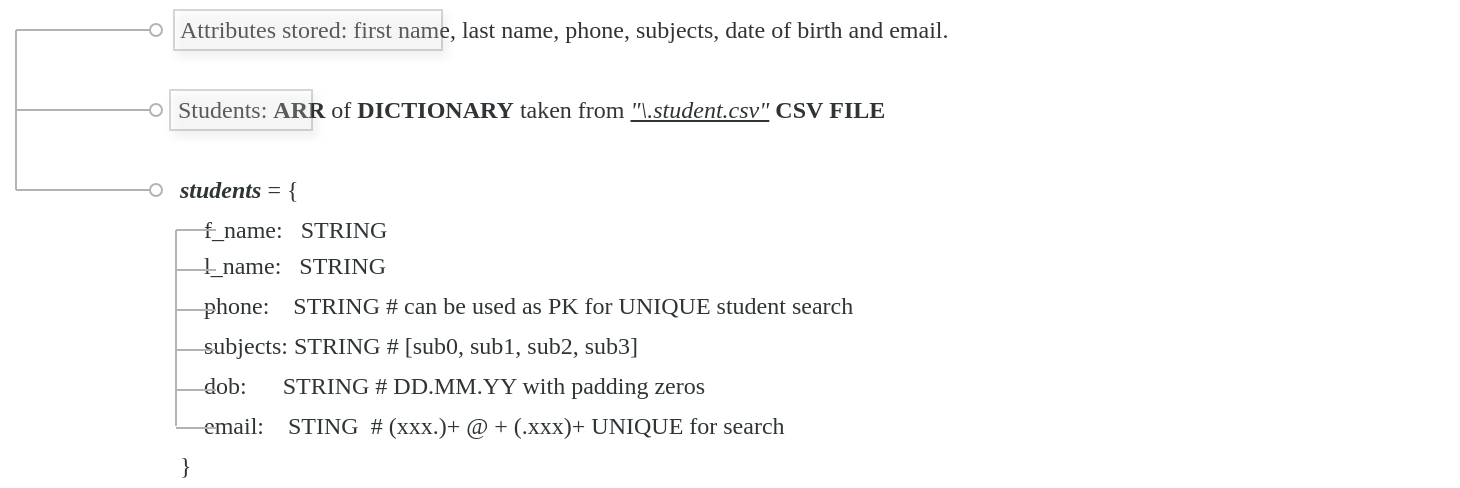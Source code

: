 <mxfile version="13.9.9" type="device"><diagram id="BlZ4fBCbUn9HgB-ChmGY" name="Page-1"><mxGraphModel dx="1072" dy="832" grid="0" gridSize="10" guides="1" tooltips="1" connect="1" arrows="1" fold="1" page="1" pageScale="1" pageWidth="827" pageHeight="1169" math="0" shadow="0"><root><mxCell id="0"/><mxCell id="1" parent="0"/><mxCell id="gcKp1grNYsSHSPS8ZDbz-1" value="Students: &lt;b&gt;ARR&lt;/b&gt; of &lt;b&gt;DICTIONARY&lt;/b&gt; taken from &lt;i&gt;&lt;u&gt;&quot;\.student.csv&quot;&lt;/u&gt;&lt;/i&gt;&amp;nbsp;&lt;b&gt;CSV&lt;/b&gt;&amp;nbsp;&lt;b&gt;FILE&lt;/b&gt;&amp;nbsp;" style="text;html=1;strokeColor=none;fillColor=none;align=left;verticalAlign=middle;whiteSpace=wrap;rounded=0;fontFamily=Fira Code;fontSource=https%3A%2F%2Ffonts.googleapis.com%2Fcss2%3Ffamily%3DFira%2BCode%3Awght%40300%26display%3Dswap';fontColor=#2F3537;" vertex="1" parent="1"><mxGeometry x="119" y="130" width="641" height="20" as="geometry"/></mxCell><mxCell id="gcKp1grNYsSHSPS8ZDbz-2" value="Attributes stored: first name, last name, phone, subjects, date of birth and email." style="text;html=1;strokeColor=none;fillColor=none;align=left;verticalAlign=middle;whiteSpace=wrap;rounded=0;fontFamily=Fira Code;fontSource=https%3A%2F%2Ffonts.googleapis.com%2Fcss2%3Ffamily%3DFira%2BCode%3Awght%40300%26display%3Dswap';fontColor=#2F3537;" vertex="1" parent="1"><mxGeometry x="120" y="90" width="640" height="20" as="geometry"/></mxCell><mxCell id="gcKp1grNYsSHSPS8ZDbz-3" value="&lt;b&gt;&lt;i&gt;students&lt;/i&gt;&lt;/b&gt; = {" style="text;html=1;strokeColor=none;fillColor=none;align=left;verticalAlign=middle;whiteSpace=wrap;rounded=0;fontFamily=Fira Code;fontSource=https%3A%2F%2Ffonts.googleapis.com%2Fcss2%3Ffamily%3DFira%2BCode%3Awght%40300%26display%3Dswap';fontColor=#2F3537;" vertex="1" parent="1"><mxGeometry x="120" y="170" width="641" height="20" as="geometry"/></mxCell><mxCell id="gcKp1grNYsSHSPS8ZDbz-6" value="&amp;nbsp; &amp;nbsp; f_name:&amp;nbsp; &amp;nbsp;STRING" style="text;html=1;strokeColor=none;fillColor=none;align=left;verticalAlign=middle;whiteSpace=wrap;rounded=0;fontFamily=Fira Code;fontSource=https%3A%2F%2Ffonts.googleapis.com%2Fcss2%3Ffamily%3DFira%2BCode%3Awght%40300%26display%3Dswap';fontColor=#2F3537;" vertex="1" parent="1"><mxGeometry x="120" y="190" width="641" height="20" as="geometry"/></mxCell><mxCell id="gcKp1grNYsSHSPS8ZDbz-7" value="&amp;nbsp; &amp;nbsp; l_name:&amp;nbsp; &amp;nbsp;STRING" style="text;html=1;strokeColor=none;fillColor=none;align=left;verticalAlign=middle;whiteSpace=wrap;rounded=0;fontFamily=Fira Code;fontSource=https%3A%2F%2Ffonts.googleapis.com%2Fcss2%3Ffamily%3DFira%2BCode%3Awght%40300%26display%3Dswap';fontColor=#2F3537;" vertex="1" parent="1"><mxGeometry x="120" y="208" width="641" height="20" as="geometry"/></mxCell><mxCell id="gcKp1grNYsSHSPS8ZDbz-9" value="&amp;nbsp; &amp;nbsp; phone:&amp;nbsp; &amp;nbsp; STRING # can be used as PK for UNIQUE student search" style="text;html=1;strokeColor=none;fillColor=none;align=left;verticalAlign=middle;whiteSpace=wrap;rounded=0;fontFamily=Fira Code;fontSource=https%3A%2F%2Ffonts.googleapis.com%2Fcss2%3Ffamily%3DFira%2BCode%3Awght%40300%26display%3Dswap';fontColor=#2F3537;" vertex="1" parent="1"><mxGeometry x="120" y="228" width="641" height="20" as="geometry"/></mxCell><mxCell id="gcKp1grNYsSHSPS8ZDbz-10" value="&amp;nbsp; &amp;nbsp; subjects: STRING # [sub0, sub1, sub2, sub3]" style="text;html=1;strokeColor=none;fillColor=none;align=left;verticalAlign=middle;whiteSpace=wrap;rounded=0;fontFamily=Fira Code;fontSource=https%3A%2F%2Ffonts.googleapis.com%2Fcss2%3Ffamily%3DFira%2BCode%3Awght%40300%26display%3Dswap';fontColor=#2F3537;" vertex="1" parent="1"><mxGeometry x="120" y="248" width="641" height="20" as="geometry"/></mxCell><mxCell id="gcKp1grNYsSHSPS8ZDbz-11" value="&amp;nbsp; &amp;nbsp; dob:&amp;nbsp; &amp;nbsp; &amp;nbsp; STRING # DD.MM.YY with padding zeros" style="text;html=1;strokeColor=none;fillColor=none;align=left;verticalAlign=middle;whiteSpace=wrap;rounded=0;fontFamily=Fira Code;fontSource=https%3A%2F%2Ffonts.googleapis.com%2Fcss2%3Ffamily%3DFira%2BCode%3Awght%40300%26display%3Dswap';fontColor=#2F3537;" vertex="1" parent="1"><mxGeometry x="120" y="268" width="641" height="20" as="geometry"/></mxCell><mxCell id="gcKp1grNYsSHSPS8ZDbz-13" value="&amp;nbsp; &amp;nbsp; email:&amp;nbsp; &amp;nbsp; STING&amp;nbsp; # (xxx.)+ @ + (.xxx)+ UNIQUE for search" style="text;html=1;strokeColor=none;fillColor=none;align=left;verticalAlign=middle;whiteSpace=wrap;rounded=0;fontFamily=Fira Code;fontSource=https%3A%2F%2Ffonts.googleapis.com%2Fcss2%3Ffamily%3DFira%2BCode%3Awght%40300%26display%3Dswap';fontColor=#2F3537;" vertex="1" parent="1"><mxGeometry x="120" y="288" width="641" height="20" as="geometry"/></mxCell><mxCell id="gcKp1grNYsSHSPS8ZDbz-14" value="}" style="text;html=1;strokeColor=none;fillColor=none;align=left;verticalAlign=middle;whiteSpace=wrap;rounded=0;fontFamily=Fira Code;fontSource=https%3A%2F%2Ffonts.googleapis.com%2Fcss2%3Ffamily%3DFira%2BCode%3Awght%40300%26display%3Dswap';fontColor=#2F3537;" vertex="1" parent="1"><mxGeometry x="120" y="308" width="641" height="20" as="geometry"/></mxCell><mxCell id="gcKp1grNYsSHSPS8ZDbz-15" value="" style="endArrow=none;html=1;fontColor=#B3B3B3;strokeColor=#B3B3B3;" edge="1" parent="1"><mxGeometry width="50" height="50" relative="1" as="geometry"><mxPoint x="40" y="180" as="sourcePoint"/><mxPoint x="40" y="100" as="targetPoint"/></mxGeometry></mxCell><mxCell id="gcKp1grNYsSHSPS8ZDbz-16" value="" style="endArrow=none;html=1;fontColor=#B3B3B3;strokeColor=#B3B3B3;startArrow=oval;startFill=0;" edge="1" parent="1"><mxGeometry width="50" height="50" relative="1" as="geometry"><mxPoint x="110" y="100" as="sourcePoint"/><mxPoint x="40" y="100" as="targetPoint"/></mxGeometry></mxCell><mxCell id="gcKp1grNYsSHSPS8ZDbz-19" value="" style="endArrow=none;html=1;fontColor=#B3B3B3;strokeColor=#B3B3B3;startArrow=oval;startFill=0;" edge="1" parent="1"><mxGeometry width="50" height="50" relative="1" as="geometry"><mxPoint x="110" y="140" as="sourcePoint"/><mxPoint x="40" y="140" as="targetPoint"/></mxGeometry></mxCell><mxCell id="gcKp1grNYsSHSPS8ZDbz-20" value="" style="endArrow=none;html=1;fontColor=#B3B3B3;strokeColor=#B3B3B3;startArrow=oval;startFill=0;" edge="1" parent="1"><mxGeometry width="50" height="50" relative="1" as="geometry"><mxPoint x="110" y="180" as="sourcePoint"/><mxPoint x="40" y="180" as="targetPoint"/></mxGeometry></mxCell><mxCell id="gcKp1grNYsSHSPS8ZDbz-21" value="" style="endArrow=none;html=1;fontColor=#B3B3B3;strokeColor=#B3B3B3;" edge="1" parent="1"><mxGeometry width="50" height="50" relative="1" as="geometry"><mxPoint x="120" y="298" as="sourcePoint"/><mxPoint x="120" y="200" as="targetPoint"/></mxGeometry></mxCell><mxCell id="gcKp1grNYsSHSPS8ZDbz-22" value="" style="endArrow=none;html=1;fontColor=#B3B3B3;strokeColor=#B3B3B3;startArrow=none;startFill=0;" edge="1" parent="1"><mxGeometry width="50" height="50" relative="1" as="geometry"><mxPoint x="140" y="200" as="sourcePoint"/><mxPoint x="120" y="200" as="targetPoint"/></mxGeometry></mxCell><mxCell id="gcKp1grNYsSHSPS8ZDbz-23" value="" style="endArrow=none;html=1;fontColor=#B3B3B3;strokeColor=#B3B3B3;startArrow=none;startFill=0;" edge="1" parent="1"><mxGeometry width="50" height="50" relative="1" as="geometry"><mxPoint x="140" y="220" as="sourcePoint"/><mxPoint x="120" y="220" as="targetPoint"/></mxGeometry></mxCell><mxCell id="gcKp1grNYsSHSPS8ZDbz-24" value="" style="endArrow=none;html=1;fontColor=#B3B3B3;strokeColor=#B3B3B3;startArrow=none;startFill=0;" edge="1" parent="1"><mxGeometry width="50" height="50" relative="1" as="geometry"><mxPoint x="140" y="240" as="sourcePoint"/><mxPoint x="120" y="240" as="targetPoint"/></mxGeometry></mxCell><mxCell id="gcKp1grNYsSHSPS8ZDbz-25" value="" style="endArrow=none;html=1;fontColor=#B3B3B3;strokeColor=#B3B3B3;startArrow=none;startFill=0;" edge="1" parent="1"><mxGeometry width="50" height="50" relative="1" as="geometry"><mxPoint x="140" y="260" as="sourcePoint"/><mxPoint x="120" y="260" as="targetPoint"/></mxGeometry></mxCell><mxCell id="gcKp1grNYsSHSPS8ZDbz-26" value="" style="endArrow=none;html=1;fontColor=#B3B3B3;strokeColor=#B3B3B3;startArrow=none;startFill=0;" edge="1" parent="1"><mxGeometry width="50" height="50" relative="1" as="geometry"><mxPoint x="140" y="280" as="sourcePoint"/><mxPoint x="120" y="280" as="targetPoint"/></mxGeometry></mxCell><mxCell id="gcKp1grNYsSHSPS8ZDbz-27" value="" style="endArrow=none;html=1;fontColor=#B3B3B3;strokeColor=#B3B3B3;startArrow=none;startFill=0;" edge="1" parent="1"><mxGeometry width="50" height="50" relative="1" as="geometry"><mxPoint x="140" y="299" as="sourcePoint"/><mxPoint x="120" y="299" as="targetPoint"/></mxGeometry></mxCell><mxCell id="gcKp1grNYsSHSPS8ZDbz-28" value="" style="rounded=0;whiteSpace=wrap;html=1;fontFamily=Lucida Console;strokeColor=#2F3537;opacity=20;fillColor=#FFFFFF;shadow=1;fontColor=#2F3537;align=left;" vertex="1" parent="1"><mxGeometry x="119" y="90" width="134" height="20" as="geometry"/></mxCell><mxCell id="gcKp1grNYsSHSPS8ZDbz-29" value="" style="rounded=0;whiteSpace=wrap;html=1;fontFamily=Lucida Console;strokeColor=#2F3537;opacity=20;fillColor=#FFFFFF;shadow=1;fontColor=#2F3537;align=left;" vertex="1" parent="1"><mxGeometry x="117" y="130" width="71" height="20" as="geometry"/></mxCell></root></mxGraphModel></diagram></mxfile>